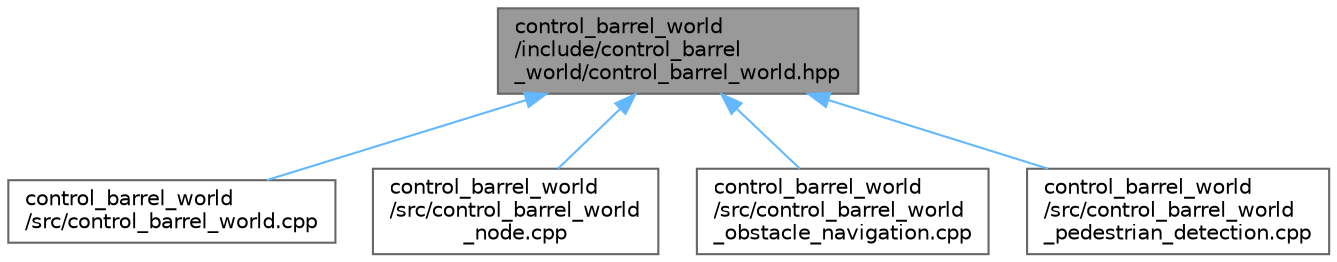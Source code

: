 digraph "control_barrel_world/include/control_barrel_world/control_barrel_world.hpp"
{
 // LATEX_PDF_SIZE
  bgcolor="transparent";
  edge [fontname=Helvetica,fontsize=10,labelfontname=Helvetica,labelfontsize=10];
  node [fontname=Helvetica,fontsize=10,shape=box,height=0.2,width=0.4];
  Node1 [id="Node000001",label="control_barrel_world\l/include/control_barrel\l_world/control_barrel_world.hpp",height=0.2,width=0.4,color="gray40", fillcolor="grey60", style="filled", fontcolor="black",tooltip="Robot controller for world navigation."];
  Node1 -> Node2 [id="edge1_Node000001_Node000002",dir="back",color="steelblue1",style="solid",tooltip=" "];
  Node2 [id="Node000002",label="control_barrel_world\l/src/control_barrel_world.cpp",height=0.2,width=0.4,color="grey40", fillcolor="white", style="filled",URL="$control__barrel__world_8cpp.html",tooltip=" "];
  Node1 -> Node3 [id="edge2_Node000001_Node000003",dir="back",color="steelblue1",style="solid",tooltip=" "];
  Node3 [id="Node000003",label="control_barrel_world\l/src/control_barrel_world\l_node.cpp",height=0.2,width=0.4,color="grey40", fillcolor="white", style="filled",URL="$control__barrel__world__node_8cpp.html",tooltip=" "];
  Node1 -> Node4 [id="edge3_Node000001_Node000004",dir="back",color="steelblue1",style="solid",tooltip=" "];
  Node4 [id="Node000004",label="control_barrel_world\l/src/control_barrel_world\l_obstacle_navigation.cpp",height=0.2,width=0.4,color="grey40", fillcolor="white", style="filled",URL="$control__barrel__world__obstacle__navigation_8cpp.html",tooltip=" "];
  Node1 -> Node5 [id="edge4_Node000001_Node000005",dir="back",color="steelblue1",style="solid",tooltip=" "];
  Node5 [id="Node000005",label="control_barrel_world\l/src/control_barrel_world\l_pedestrian_detection.cpp",height=0.2,width=0.4,color="grey40", fillcolor="white", style="filled",URL="$control__barrel__world__pedestrian__detection_8cpp.html",tooltip=" "];
}
